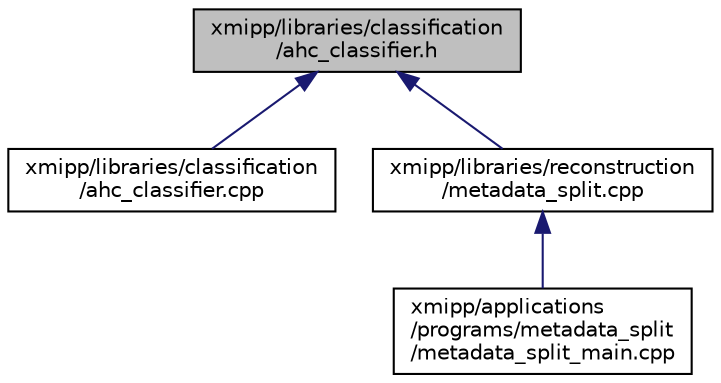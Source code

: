 digraph "xmipp/libraries/classification/ahc_classifier.h"
{
  edge [fontname="Helvetica",fontsize="10",labelfontname="Helvetica",labelfontsize="10"];
  node [fontname="Helvetica",fontsize="10",shape=record];
  Node30 [label="xmipp/libraries/classification\l/ahc_classifier.h",height=0.2,width=0.4,color="black", fillcolor="grey75", style="filled", fontcolor="black"];
  Node30 -> Node31 [dir="back",color="midnightblue",fontsize="10",style="solid",fontname="Helvetica"];
  Node31 [label="xmipp/libraries/classification\l/ahc_classifier.cpp",height=0.2,width=0.4,color="black", fillcolor="white", style="filled",URL="$ahc__classifier_8cpp.html"];
  Node30 -> Node32 [dir="back",color="midnightblue",fontsize="10",style="solid",fontname="Helvetica"];
  Node32 [label="xmipp/libraries/reconstruction\l/metadata_split.cpp",height=0.2,width=0.4,color="black", fillcolor="white", style="filled",URL="$metadata__split_8cpp.html"];
  Node32 -> Node33 [dir="back",color="midnightblue",fontsize="10",style="solid",fontname="Helvetica"];
  Node33 [label="xmipp/applications\l/programs/metadata_split\l/metadata_split_main.cpp",height=0.2,width=0.4,color="black", fillcolor="white", style="filled",URL="$metadata__split__main_8cpp.html"];
}

